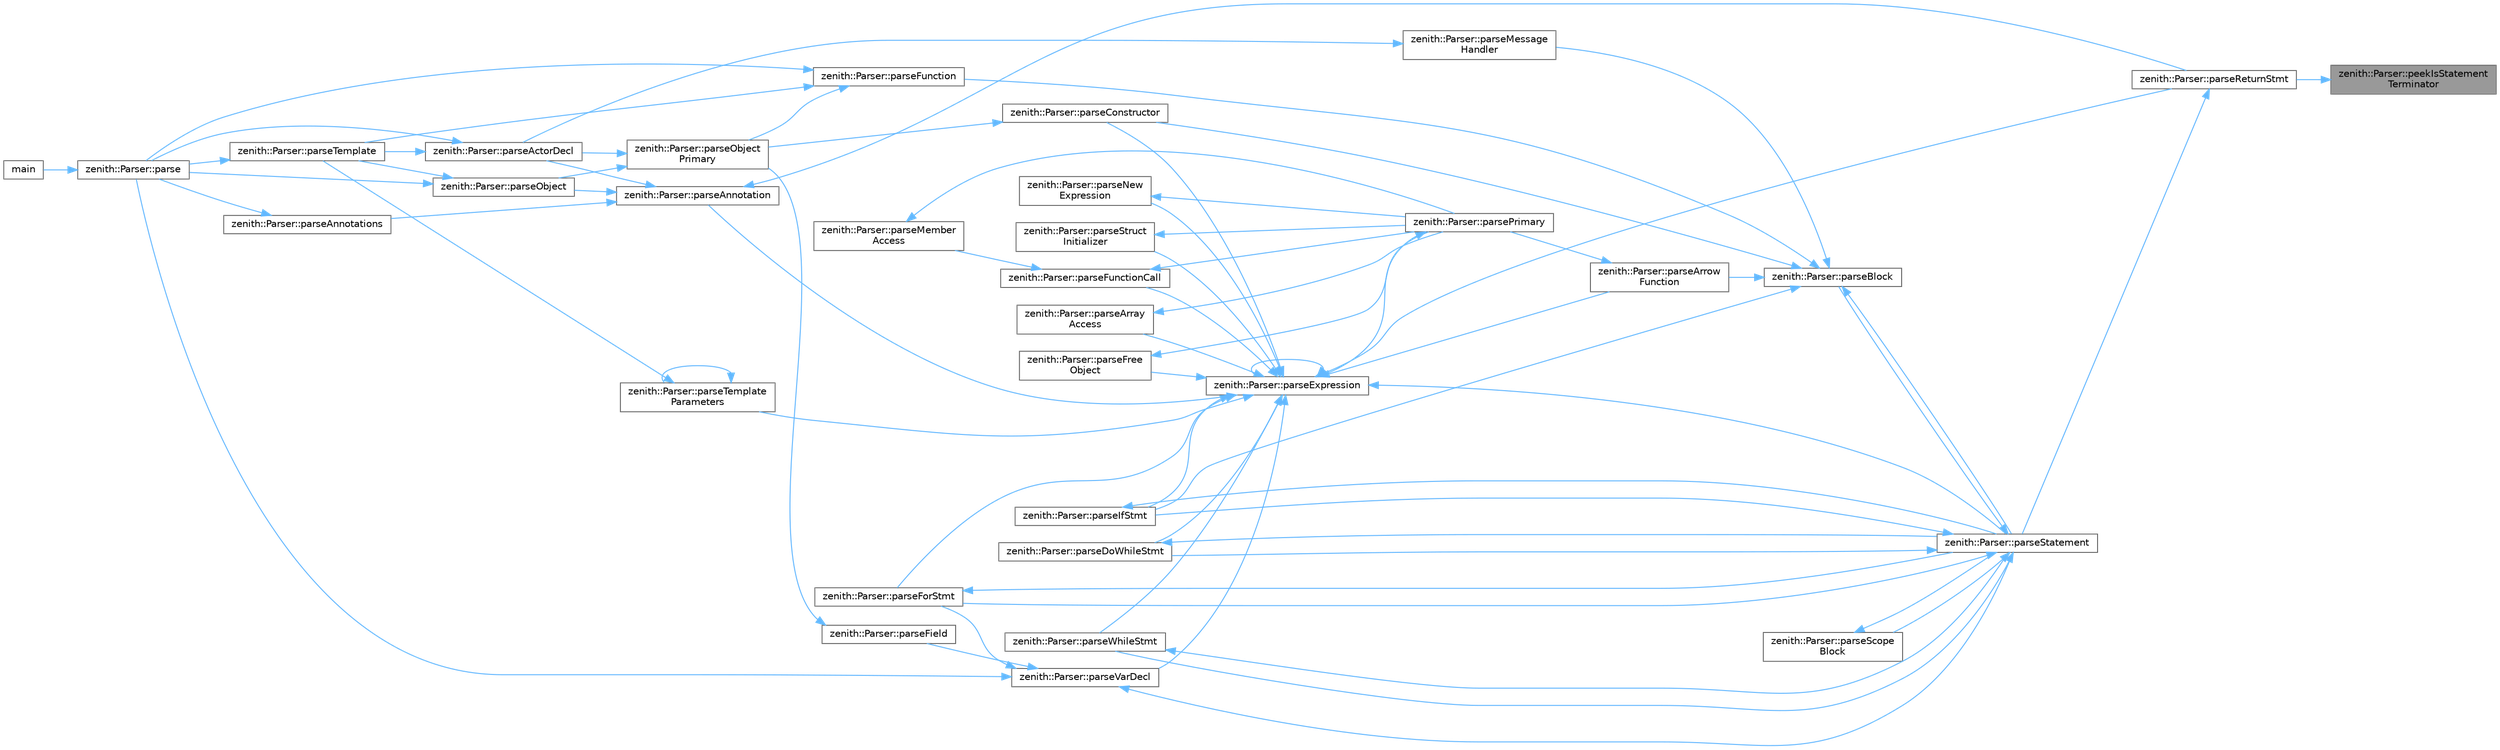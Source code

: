 digraph "zenith::Parser::peekIsStatementTerminator"
{
 // LATEX_PDF_SIZE
  bgcolor="transparent";
  edge [fontname=Helvetica,fontsize=10,labelfontname=Helvetica,labelfontsize=10];
  node [fontname=Helvetica,fontsize=10,shape=box,height=0.2,width=0.4];
  rankdir="RL";
  Node1 [id="Node000001",label="zenith::Parser::peekIsStatement\lTerminator",height=0.2,width=0.4,color="gray40", fillcolor="grey60", style="filled", fontcolor="black",tooltip=" "];
  Node1 -> Node2 [id="edge1_Node000001_Node000002",dir="back",color="steelblue1",style="solid",tooltip=" "];
  Node2 [id="Node000002",label="zenith::Parser::parseReturnStmt",height=0.2,width=0.4,color="grey40", fillcolor="white", style="filled",URL="$classzenith_1_1_parser.html#a5e026e55d4a57bea1b5ffa7d3b5e93a8",tooltip=" "];
  Node2 -> Node3 [id="edge2_Node000002_Node000003",dir="back",color="steelblue1",style="solid",tooltip=" "];
  Node3 [id="Node000003",label="zenith::Parser::parseStatement",height=0.2,width=0.4,color="grey40", fillcolor="white", style="filled",URL="$classzenith_1_1_parser.html#ada8dc19e8cb4a0f1b37d3ef6a2eb3f9d",tooltip=" "];
  Node3 -> Node4 [id="edge3_Node000003_Node000004",dir="back",color="steelblue1",style="solid",tooltip=" "];
  Node4 [id="Node000004",label="zenith::Parser::parseBlock",height=0.2,width=0.4,color="grey40", fillcolor="white", style="filled",URL="$classzenith_1_1_parser.html#afed5c18e77fc012fe5db9f9e6175e642",tooltip=" "];
  Node4 -> Node5 [id="edge4_Node000004_Node000005",dir="back",color="steelblue1",style="solid",tooltip=" "];
  Node5 [id="Node000005",label="zenith::Parser::parseArrow\lFunction",height=0.2,width=0.4,color="grey40", fillcolor="white", style="filled",URL="$classzenith_1_1_parser.html#a7ea0f8e309ed2fbdf1a9e2ebfa2fbf8d",tooltip=" "];
  Node5 -> Node6 [id="edge5_Node000005_Node000006",dir="back",color="steelblue1",style="solid",tooltip=" "];
  Node6 [id="Node000006",label="zenith::Parser::parsePrimary",height=0.2,width=0.4,color="grey40", fillcolor="white", style="filled",URL="$classzenith_1_1_parser.html#a9425b18adfbb62629ae5ea654addc7cb",tooltip=" "];
  Node6 -> Node7 [id="edge6_Node000006_Node000007",dir="back",color="steelblue1",style="solid",tooltip=" "];
  Node7 [id="Node000007",label="zenith::Parser::parseExpression",height=0.2,width=0.4,color="grey40", fillcolor="white", style="filled",URL="$classzenith_1_1_parser.html#a239906fd51d54598f6d3dcc18d97b6b9",tooltip=" "];
  Node7 -> Node8 [id="edge7_Node000007_Node000008",dir="back",color="steelblue1",style="solid",tooltip=" "];
  Node8 [id="Node000008",label="zenith::Parser::parseAnnotation",height=0.2,width=0.4,color="grey40", fillcolor="white", style="filled",URL="$classzenith_1_1_parser.html#afff2e82900309df63d9aa89f4d3e31d6",tooltip=" "];
  Node8 -> Node9 [id="edge8_Node000008_Node000009",dir="back",color="steelblue1",style="solid",tooltip=" "];
  Node9 [id="Node000009",label="zenith::Parser::parseActorDecl",height=0.2,width=0.4,color="grey40", fillcolor="white", style="filled",URL="$classzenith_1_1_parser.html#add98eda497298f55d63689af29839db6",tooltip=" "];
  Node9 -> Node10 [id="edge9_Node000009_Node000010",dir="back",color="steelblue1",style="solid",tooltip=" "];
  Node10 [id="Node000010",label="zenith::Parser::parse",height=0.2,width=0.4,color="grey40", fillcolor="white", style="filled",URL="$classzenith_1_1_parser.html#ad56141bb79abcda2cb032137f51d44c6",tooltip=" "];
  Node10 -> Node11 [id="edge10_Node000010_Node000011",dir="back",color="steelblue1",style="solid",tooltip=" "];
  Node11 [id="Node000011",label="main",height=0.2,width=0.4,color="grey40", fillcolor="white", style="filled",URL="$main_8cpp.html#a0ddf1224851353fc92bfbff6f499fa97",tooltip=" "];
  Node9 -> Node12 [id="edge11_Node000009_Node000012",dir="back",color="steelblue1",style="solid",tooltip=" "];
  Node12 [id="Node000012",label="zenith::Parser::parseTemplate",height=0.2,width=0.4,color="grey40", fillcolor="white", style="filled",URL="$classzenith_1_1_parser.html#ac8ba31b8067fb7325c47b2b85e51abe1",tooltip=" "];
  Node12 -> Node10 [id="edge12_Node000012_Node000010",dir="back",color="steelblue1",style="solid",tooltip=" "];
  Node8 -> Node13 [id="edge13_Node000008_Node000013",dir="back",color="steelblue1",style="solid",tooltip=" "];
  Node13 [id="Node000013",label="zenith::Parser::parseAnnotations",height=0.2,width=0.4,color="grey40", fillcolor="white", style="filled",URL="$classzenith_1_1_parser.html#a13606ea02073ecca24a045f676b58518",tooltip=" "];
  Node13 -> Node10 [id="edge14_Node000013_Node000010",dir="back",color="steelblue1",style="solid",tooltip=" "];
  Node8 -> Node14 [id="edge15_Node000008_Node000014",dir="back",color="steelblue1",style="solid",tooltip=" "];
  Node14 [id="Node000014",label="zenith::Parser::parseObject",height=0.2,width=0.4,color="grey40", fillcolor="white", style="filled",URL="$classzenith_1_1_parser.html#abfe2e0682adcad95cc77595ec52bd4da",tooltip=" "];
  Node14 -> Node10 [id="edge16_Node000014_Node000010",dir="back",color="steelblue1",style="solid",tooltip=" "];
  Node14 -> Node12 [id="edge17_Node000014_Node000012",dir="back",color="steelblue1",style="solid",tooltip=" "];
  Node8 -> Node2 [id="edge18_Node000008_Node000002",dir="back",color="steelblue1",style="solid",tooltip=" "];
  Node7 -> Node15 [id="edge19_Node000007_Node000015",dir="back",color="steelblue1",style="solid",tooltip=" "];
  Node15 [id="Node000015",label="zenith::Parser::parseArray\lAccess",height=0.2,width=0.4,color="grey40", fillcolor="white", style="filled",URL="$classzenith_1_1_parser.html#ad32b5cfe98f909cade9216d65b046f58",tooltip=" "];
  Node15 -> Node6 [id="edge20_Node000015_Node000006",dir="back",color="steelblue1",style="solid",tooltip=" "];
  Node7 -> Node5 [id="edge21_Node000007_Node000005",dir="back",color="steelblue1",style="solid",tooltip=" "];
  Node7 -> Node16 [id="edge22_Node000007_Node000016",dir="back",color="steelblue1",style="solid",tooltip=" "];
  Node16 [id="Node000016",label="zenith::Parser::parseConstructor",height=0.2,width=0.4,color="grey40", fillcolor="white", style="filled",URL="$classzenith_1_1_parser.html#ae37a2b420e456af55c07efd04676b4af",tooltip=" "];
  Node16 -> Node17 [id="edge23_Node000016_Node000017",dir="back",color="steelblue1",style="solid",tooltip=" "];
  Node17 [id="Node000017",label="zenith::Parser::parseObject\lPrimary",height=0.2,width=0.4,color="grey40", fillcolor="white", style="filled",URL="$classzenith_1_1_parser.html#a74f0f075ac6a9a7935b8b0b20bd1f3ef",tooltip=" "];
  Node17 -> Node9 [id="edge24_Node000017_Node000009",dir="back",color="steelblue1",style="solid",tooltip=" "];
  Node17 -> Node14 [id="edge25_Node000017_Node000014",dir="back",color="steelblue1",style="solid",tooltip=" "];
  Node7 -> Node18 [id="edge26_Node000007_Node000018",dir="back",color="steelblue1",style="solid",tooltip=" "];
  Node18 [id="Node000018",label="zenith::Parser::parseDoWhileStmt",height=0.2,width=0.4,color="grey40", fillcolor="white", style="filled",URL="$classzenith_1_1_parser.html#a17d038fc7ad2c0dac1b038889f4426ca",tooltip=" "];
  Node18 -> Node3 [id="edge27_Node000018_Node000003",dir="back",color="steelblue1",style="solid",tooltip=" "];
  Node7 -> Node7 [id="edge28_Node000007_Node000007",dir="back",color="steelblue1",style="solid",tooltip=" "];
  Node7 -> Node19 [id="edge29_Node000007_Node000019",dir="back",color="steelblue1",style="solid",tooltip=" "];
  Node19 [id="Node000019",label="zenith::Parser::parseForStmt",height=0.2,width=0.4,color="grey40", fillcolor="white", style="filled",URL="$classzenith_1_1_parser.html#ab8ae32b49e1a7d1492f14c6b381aa52b",tooltip=" "];
  Node19 -> Node3 [id="edge30_Node000019_Node000003",dir="back",color="steelblue1",style="solid",tooltip=" "];
  Node7 -> Node20 [id="edge31_Node000007_Node000020",dir="back",color="steelblue1",style="solid",tooltip=" "];
  Node20 [id="Node000020",label="zenith::Parser::parseFree\lObject",height=0.2,width=0.4,color="grey40", fillcolor="white", style="filled",URL="$classzenith_1_1_parser.html#a697fe5477ca0023efdefd6e66f4e0a49",tooltip=" "];
  Node20 -> Node6 [id="edge32_Node000020_Node000006",dir="back",color="steelblue1",style="solid",tooltip=" "];
  Node7 -> Node21 [id="edge33_Node000007_Node000021",dir="back",color="steelblue1",style="solid",tooltip=" "];
  Node21 [id="Node000021",label="zenith::Parser::parseFunctionCall",height=0.2,width=0.4,color="grey40", fillcolor="white", style="filled",URL="$classzenith_1_1_parser.html#ae2442c2e624e13794605b1ff56047ee8",tooltip=" "];
  Node21 -> Node22 [id="edge34_Node000021_Node000022",dir="back",color="steelblue1",style="solid",tooltip=" "];
  Node22 [id="Node000022",label="zenith::Parser::parseMember\lAccess",height=0.2,width=0.4,color="grey40", fillcolor="white", style="filled",URL="$classzenith_1_1_parser.html#a5f581f39453bce8e553d9d96c5c8d0d2",tooltip=" "];
  Node22 -> Node6 [id="edge35_Node000022_Node000006",dir="back",color="steelblue1",style="solid",tooltip=" "];
  Node21 -> Node6 [id="edge36_Node000021_Node000006",dir="back",color="steelblue1",style="solid",tooltip=" "];
  Node7 -> Node23 [id="edge37_Node000007_Node000023",dir="back",color="steelblue1",style="solid",tooltip=" "];
  Node23 [id="Node000023",label="zenith::Parser::parseIfStmt",height=0.2,width=0.4,color="grey40", fillcolor="white", style="filled",URL="$classzenith_1_1_parser.html#a6086729ddce119c88e10fe622d069d8f",tooltip=" "];
  Node23 -> Node3 [id="edge38_Node000023_Node000003",dir="back",color="steelblue1",style="solid",tooltip=" "];
  Node7 -> Node24 [id="edge39_Node000007_Node000024",dir="back",color="steelblue1",style="solid",tooltip=" "];
  Node24 [id="Node000024",label="zenith::Parser::parseNew\lExpression",height=0.2,width=0.4,color="grey40", fillcolor="white", style="filled",URL="$classzenith_1_1_parser.html#aa984ed730ca80620a7033d259b6faea5",tooltip=" "];
  Node24 -> Node6 [id="edge40_Node000024_Node000006",dir="back",color="steelblue1",style="solid",tooltip=" "];
  Node7 -> Node2 [id="edge41_Node000007_Node000002",dir="back",color="steelblue1",style="solid",tooltip=" "];
  Node7 -> Node3 [id="edge42_Node000007_Node000003",dir="back",color="steelblue1",style="solid",tooltip=" "];
  Node7 -> Node25 [id="edge43_Node000007_Node000025",dir="back",color="steelblue1",style="solid",tooltip=" "];
  Node25 [id="Node000025",label="zenith::Parser::parseStruct\lInitializer",height=0.2,width=0.4,color="grey40", fillcolor="white", style="filled",URL="$classzenith_1_1_parser.html#a4646bbfa2a663abbc777ae26d44e9522",tooltip=" "];
  Node25 -> Node6 [id="edge44_Node000025_Node000006",dir="back",color="steelblue1",style="solid",tooltip=" "];
  Node7 -> Node26 [id="edge45_Node000007_Node000026",dir="back",color="steelblue1",style="solid",tooltip=" "];
  Node26 [id="Node000026",label="zenith::Parser::parseTemplate\lParameters",height=0.2,width=0.4,color="grey40", fillcolor="white", style="filled",URL="$classzenith_1_1_parser.html#aa809de3ebc29d840ad9bc99c0b6ce956",tooltip=" "];
  Node26 -> Node12 [id="edge46_Node000026_Node000012",dir="back",color="steelblue1",style="solid",tooltip=" "];
  Node26 -> Node26 [id="edge47_Node000026_Node000026",dir="back",color="steelblue1",style="solid",tooltip=" "];
  Node7 -> Node27 [id="edge48_Node000007_Node000027",dir="back",color="steelblue1",style="solid",tooltip=" "];
  Node27 [id="Node000027",label="zenith::Parser::parseVarDecl",height=0.2,width=0.4,color="grey40", fillcolor="white", style="filled",URL="$classzenith_1_1_parser.html#a4846f1e07a0155bb95bfee2888cd4e49",tooltip=" "];
  Node27 -> Node10 [id="edge49_Node000027_Node000010",dir="back",color="steelblue1",style="solid",tooltip=" "];
  Node27 -> Node28 [id="edge50_Node000027_Node000028",dir="back",color="steelblue1",style="solid",tooltip=" "];
  Node28 [id="Node000028",label="zenith::Parser::parseField",height=0.2,width=0.4,color="grey40", fillcolor="white", style="filled",URL="$classzenith_1_1_parser.html#a12db59c0397e2ec966e47382f55b4ab8",tooltip=" "];
  Node28 -> Node17 [id="edge51_Node000028_Node000017",dir="back",color="steelblue1",style="solid",tooltip=" "];
  Node27 -> Node19 [id="edge52_Node000027_Node000019",dir="back",color="steelblue1",style="solid",tooltip=" "];
  Node27 -> Node3 [id="edge53_Node000027_Node000003",dir="back",color="steelblue1",style="solid",tooltip=" "];
  Node7 -> Node29 [id="edge54_Node000007_Node000029",dir="back",color="steelblue1",style="solid",tooltip=" "];
  Node29 [id="Node000029",label="zenith::Parser::parseWhileStmt",height=0.2,width=0.4,color="grey40", fillcolor="white", style="filled",URL="$classzenith_1_1_parser.html#a6f8fd13014d6a0e82f53ce08a8f9766d",tooltip=" "];
  Node29 -> Node3 [id="edge55_Node000029_Node000003",dir="back",color="steelblue1",style="solid",tooltip=" "];
  Node4 -> Node16 [id="edge56_Node000004_Node000016",dir="back",color="steelblue1",style="solid",tooltip=" "];
  Node4 -> Node30 [id="edge57_Node000004_Node000030",dir="back",color="steelblue1",style="solid",tooltip=" "];
  Node30 [id="Node000030",label="zenith::Parser::parseFunction",height=0.2,width=0.4,color="grey40", fillcolor="white", style="filled",URL="$classzenith_1_1_parser.html#a8647a213885b6a7d25032d40410f827b",tooltip=" "];
  Node30 -> Node10 [id="edge58_Node000030_Node000010",dir="back",color="steelblue1",style="solid",tooltip=" "];
  Node30 -> Node17 [id="edge59_Node000030_Node000017",dir="back",color="steelblue1",style="solid",tooltip=" "];
  Node30 -> Node12 [id="edge60_Node000030_Node000012",dir="back",color="steelblue1",style="solid",tooltip=" "];
  Node4 -> Node23 [id="edge61_Node000004_Node000023",dir="back",color="steelblue1",style="solid",tooltip=" "];
  Node4 -> Node31 [id="edge62_Node000004_Node000031",dir="back",color="steelblue1",style="solid",tooltip=" "];
  Node31 [id="Node000031",label="zenith::Parser::parseMessage\lHandler",height=0.2,width=0.4,color="grey40", fillcolor="white", style="filled",URL="$classzenith_1_1_parser.html#a78d55766725bfdd0c7b718adf355eee3",tooltip=" "];
  Node31 -> Node9 [id="edge63_Node000031_Node000009",dir="back",color="steelblue1",style="solid",tooltip=" "];
  Node4 -> Node3 [id="edge64_Node000004_Node000003",dir="back",color="steelblue1",style="solid",tooltip=" "];
  Node3 -> Node18 [id="edge65_Node000003_Node000018",dir="back",color="steelblue1",style="solid",tooltip=" "];
  Node3 -> Node19 [id="edge66_Node000003_Node000019",dir="back",color="steelblue1",style="solid",tooltip=" "];
  Node3 -> Node23 [id="edge67_Node000003_Node000023",dir="back",color="steelblue1",style="solid",tooltip=" "];
  Node3 -> Node32 [id="edge68_Node000003_Node000032",dir="back",color="steelblue1",style="solid",tooltip=" "];
  Node32 [id="Node000032",label="zenith::Parser::parseScope\lBlock",height=0.2,width=0.4,color="grey40", fillcolor="white", style="filled",URL="$classzenith_1_1_parser.html#acd4ccda2b4a409498daa93e31f2bc23f",tooltip=" "];
  Node32 -> Node3 [id="edge69_Node000032_Node000003",dir="back",color="steelblue1",style="solid",tooltip=" "];
  Node3 -> Node29 [id="edge70_Node000003_Node000029",dir="back",color="steelblue1",style="solid",tooltip=" "];
}
